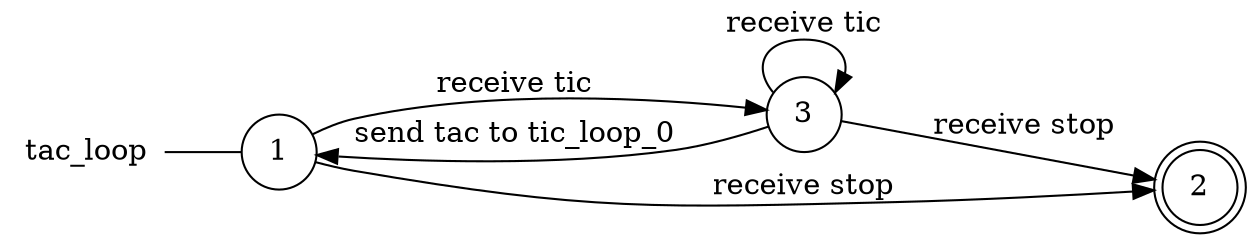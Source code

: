 digraph tac_loop {
	rankdir="LR";
	n_0 [label="tac_loop", shape="plaintext"];
	n_1 [id="1", shape=circle, label="1"];
	n_0 -> n_1 [arrowhead=none];
	n_2 [id="4", shape=circle, label="3"];
	n_3 [id="3", shape=doublecircle, label="2"];

	n_2 -> n_2 [id="[$e|2]", label="receive tic"];
	n_2 -> n_1 [id="[$e|7]", label="send tac to tic_loop_0"];
	n_1 -> n_3 [id="[$e|4]", label="receive stop"];
	n_1 -> n_2 [id="[$e|5]", label="receive tic"];
	n_2 -> n_3 [id="[$e|3]", label="receive stop"];
}
